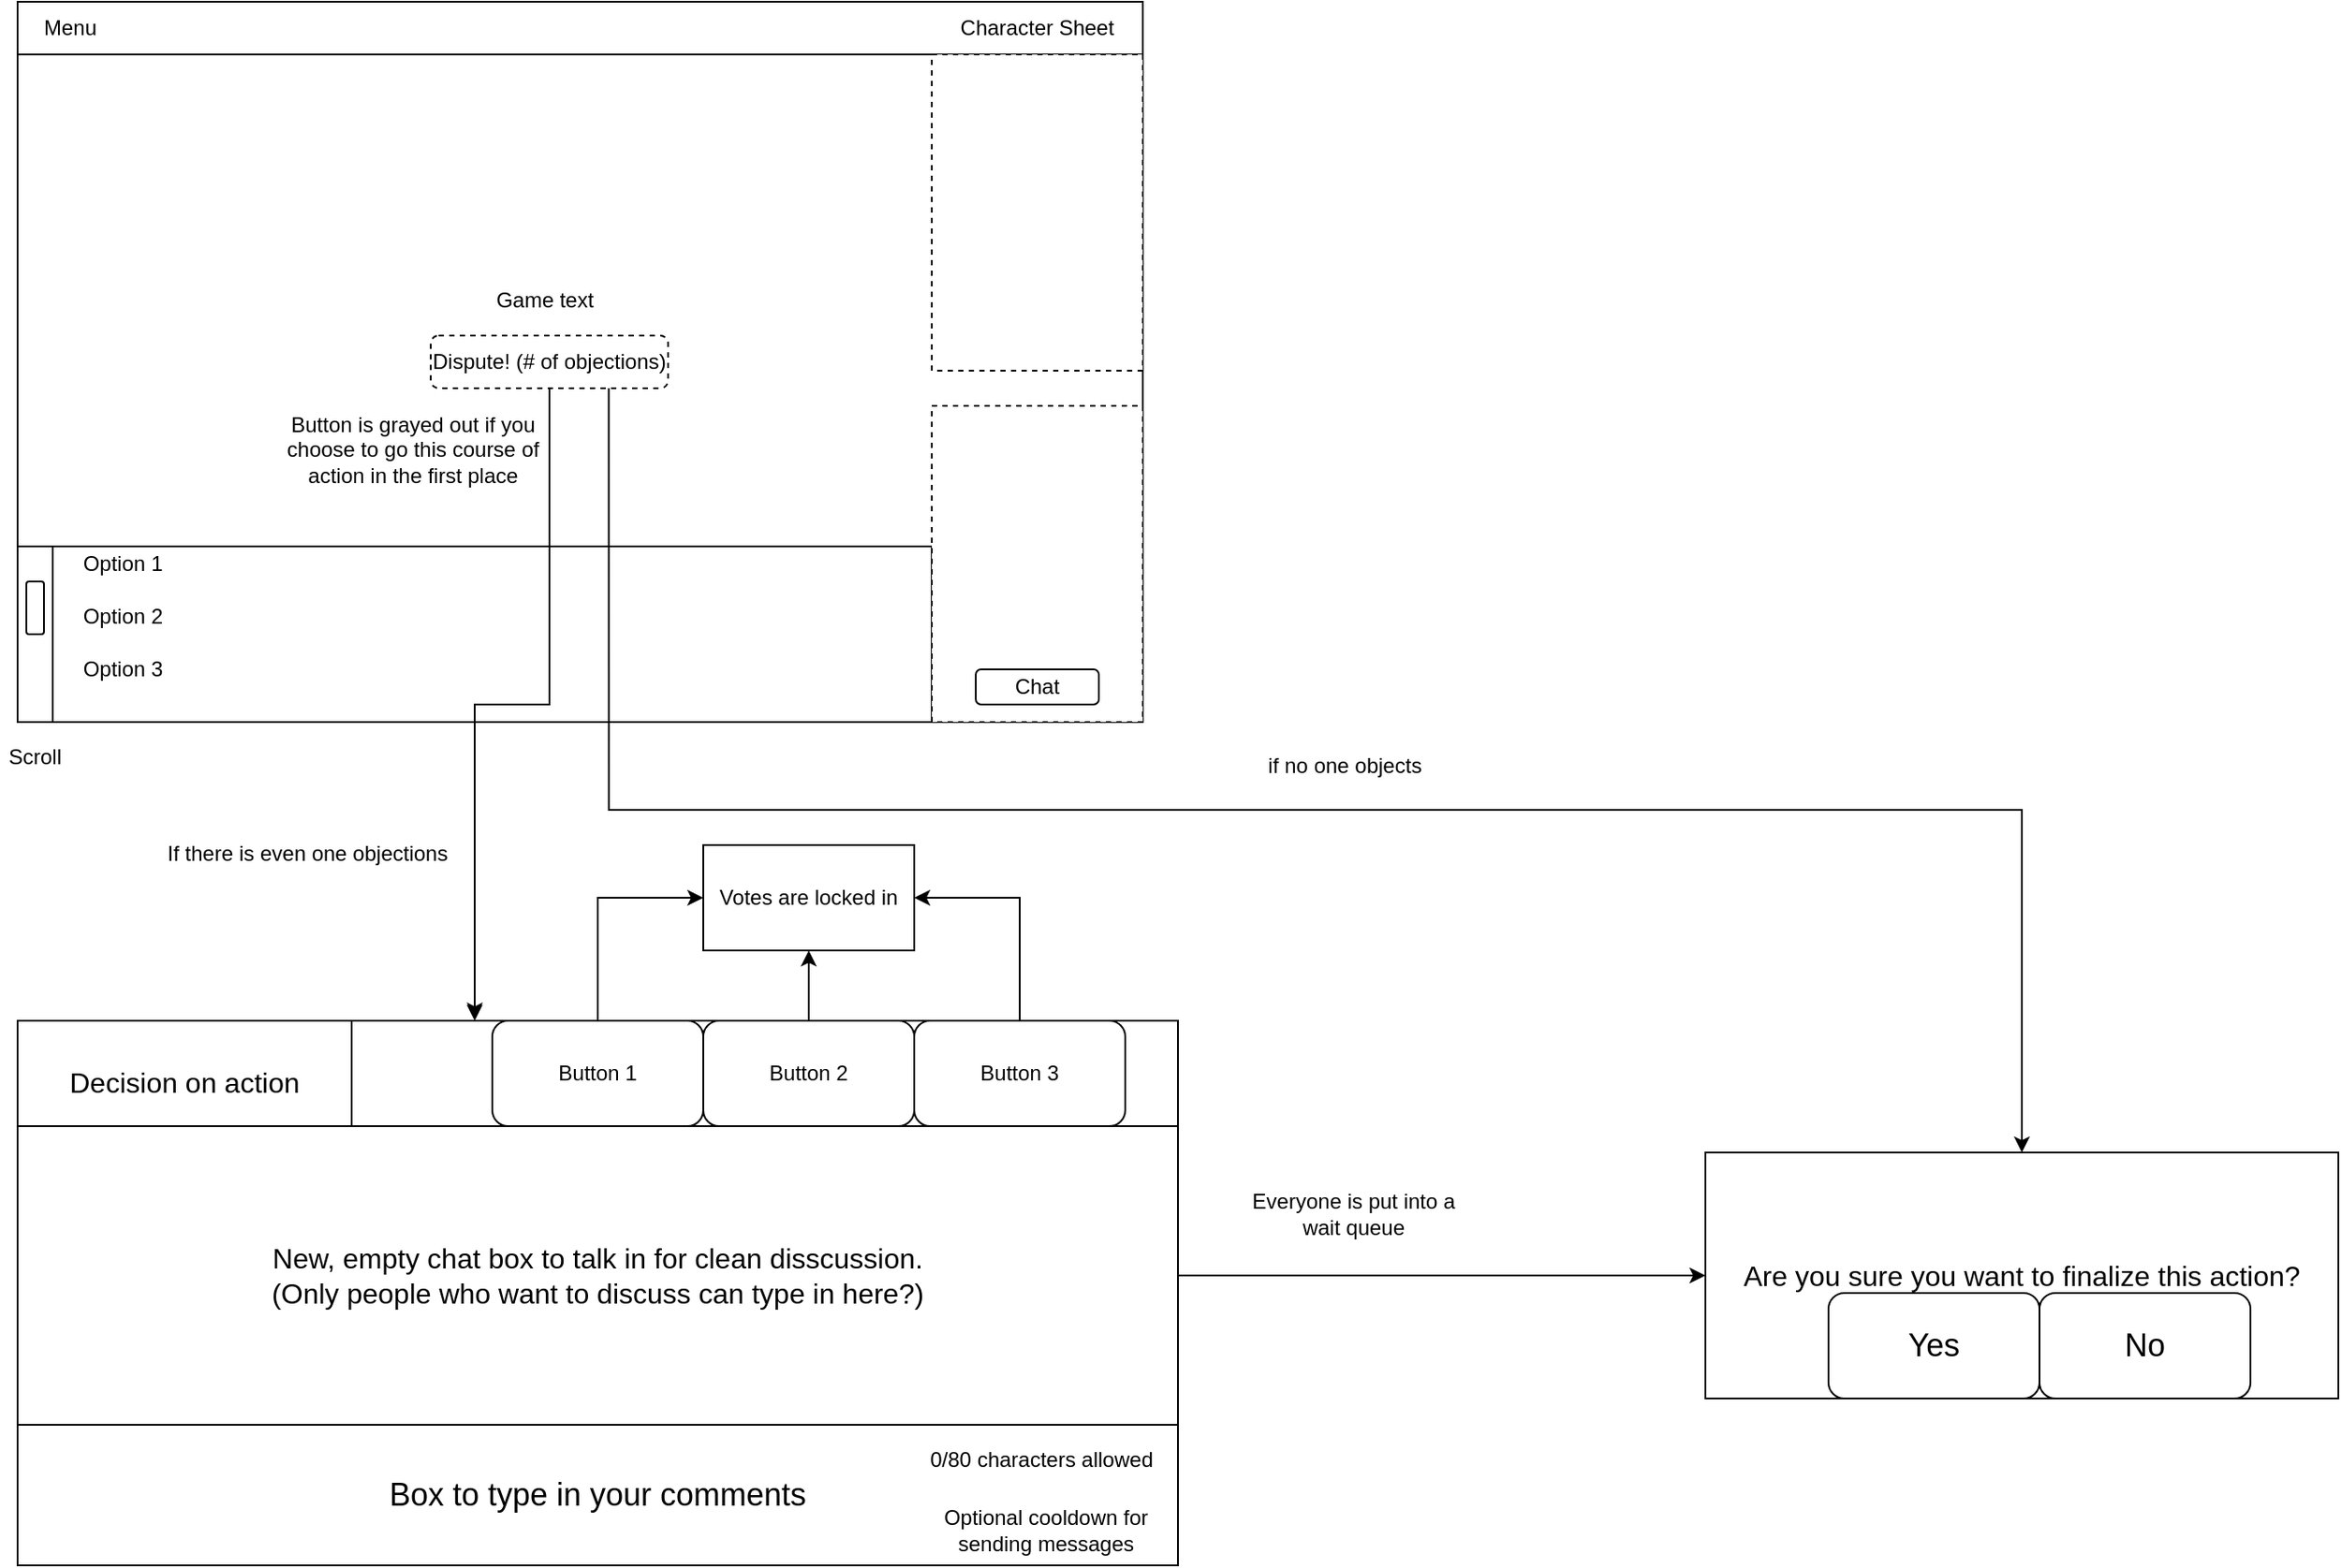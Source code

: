 <mxfile version="14.5.1" type="device"><diagram id="QMYYA2-AwXqVTapmNMCV" name="Page-1"><mxGraphModel dx="1662" dy="822" grid="1" gridSize="10" guides="1" tooltips="1" connect="1" arrows="1" fold="1" page="1" pageScale="1" pageWidth="850" pageHeight="1100" math="0" shadow="0"><root><mxCell id="0"/><mxCell id="1" parent="0"/><mxCell id="xP6Oxu5cPJP6itJVcGoz-21" value="" style="rounded=0;whiteSpace=wrap;html=1;" parent="1" vertex="1"><mxGeometry x="100" y="620" width="660" height="310" as="geometry"/></mxCell><mxCell id="xP6Oxu5cPJP6itJVcGoz-34" value="&lt;span style=&quot;font-size: 18px&quot;&gt;Box to type in your comments&lt;/span&gt;" style="rounded=0;whiteSpace=wrap;html=1;" parent="1" vertex="1"><mxGeometry x="100" y="850" width="660" height="80" as="geometry"/></mxCell><mxCell id="xP6Oxu5cPJP6itJVcGoz-1" value="" style="rounded=0;whiteSpace=wrap;html=1;" parent="1" vertex="1"><mxGeometry x="100" y="40" width="640" height="410" as="geometry"/></mxCell><mxCell id="xP6Oxu5cPJP6itJVcGoz-19" style="edgeStyle=orthogonalEdgeStyle;rounded=0;orthogonalLoop=1;jettySize=auto;html=1;" parent="1" source="xP6Oxu5cPJP6itJVcGoz-2" edge="1"><mxGeometry relative="1" as="geometry"><mxPoint x="360" y="620" as="targetPoint"/></mxGeometry></mxCell><mxCell id="xP6Oxu5cPJP6itJVcGoz-2" value="" style="rounded=0;whiteSpace=wrap;html=1;" parent="1" vertex="1"><mxGeometry x="100" y="350" width="520" height="100" as="geometry"/></mxCell><mxCell id="xP6Oxu5cPJP6itJVcGoz-3" value="" style="rounded=0;whiteSpace=wrap;html=1;dashed=1;" parent="1" vertex="1"><mxGeometry x="620" y="270" width="120" height="180" as="geometry"/></mxCell><mxCell id="xP6Oxu5cPJP6itJVcGoz-4" value="" style="rounded=0;whiteSpace=wrap;html=1;" parent="1" vertex="1"><mxGeometry x="100" y="40" width="640" height="30" as="geometry"/></mxCell><mxCell id="xP6Oxu5cPJP6itJVcGoz-5" value="Game text" style="text;html=1;strokeColor=none;fillColor=none;align=center;verticalAlign=middle;whiteSpace=wrap;rounded=0;" parent="1" vertex="1"><mxGeometry x="370" y="200" width="60" height="20" as="geometry"/></mxCell><mxCell id="xP6Oxu5cPJP6itJVcGoz-6" value="Option 1&lt;span style=&quot;color: rgba(0 , 0 , 0 , 0) ; font-family: monospace ; font-size: 0px&quot;&gt;%3CmxGraphModel%3E%3Croot%3E%3CmxCell%20id%3D%220%22%2F%3E%3CmxCell%20id%3D%221%22%20parent%3D%220%22%2F%3E%3CmxCell%20id%3D%222%22%20value%3D%22Game%20text%22%20style%3D%22text%3Bhtml%3D1%3BstrokeColor%3Dnone%3BfillColor%3Dnone%3Balign%3Dcenter%3BverticalAlign%3Dmiddle%3BwhiteSpace%3Dwrap%3Brounded%3D0%3B%22%20vertex%3D%221%22%20parent%3D%221%22%3E%3CmxGeometry%20x%3D%22370%22%20y%3D%22200%22%20width%3D%2260%22%20height%3D%2220%22%20as%3D%22geometry%22%2F%3E%3C%2FmxCell%3E%3C%2Froot%3E%3C%2FmxGraphModel%3E&lt;/span&gt;" style="text;html=1;strokeColor=none;fillColor=none;align=center;verticalAlign=middle;whiteSpace=wrap;rounded=0;" parent="1" vertex="1"><mxGeometry x="130" y="350" width="60" height="20" as="geometry"/></mxCell><mxCell id="xP6Oxu5cPJP6itJVcGoz-7" value="Option 2" style="text;html=1;strokeColor=none;fillColor=none;align=center;verticalAlign=middle;whiteSpace=wrap;rounded=0;" parent="1" vertex="1"><mxGeometry x="130" y="380" width="60" height="20" as="geometry"/></mxCell><mxCell id="xP6Oxu5cPJP6itJVcGoz-8" value="Option 3" style="text;html=1;strokeColor=none;fillColor=none;align=center;verticalAlign=middle;whiteSpace=wrap;rounded=0;" parent="1" vertex="1"><mxGeometry x="130" y="410" width="60" height="20" as="geometry"/></mxCell><mxCell id="xP6Oxu5cPJP6itJVcGoz-9" value="Menu" style="text;html=1;strokeColor=none;fillColor=none;align=center;verticalAlign=middle;whiteSpace=wrap;rounded=0;" parent="1" vertex="1"><mxGeometry x="100" y="45" width="60" height="20" as="geometry"/></mxCell><mxCell id="xP6Oxu5cPJP6itJVcGoz-10" value="Character Sheet" style="text;html=1;strokeColor=none;fillColor=none;align=center;verticalAlign=middle;whiteSpace=wrap;rounded=0;" parent="1" vertex="1"><mxGeometry x="630" y="45" width="100" height="20" as="geometry"/></mxCell><mxCell id="xP6Oxu5cPJP6itJVcGoz-11" value="" style="rounded=0;whiteSpace=wrap;html=1;dashed=1;" parent="1" vertex="1"><mxGeometry x="620" y="70" width="120" height="180" as="geometry"/></mxCell><mxCell id="xP6Oxu5cPJP6itJVcGoz-12" value="Chat" style="rounded=1;whiteSpace=wrap;html=1;" parent="1" vertex="1"><mxGeometry x="645" y="420" width="70" height="20" as="geometry"/></mxCell><mxCell id="xP6Oxu5cPJP6itJVcGoz-22" style="edgeStyle=orthogonalEdgeStyle;rounded=0;orthogonalLoop=1;jettySize=auto;html=1;entryX=0.394;entryY=-0.004;entryDx=0;entryDy=0;entryPerimeter=0;" parent="1" source="xP6Oxu5cPJP6itJVcGoz-13" target="xP6Oxu5cPJP6itJVcGoz-21" edge="1"><mxGeometry relative="1" as="geometry"/></mxCell><mxCell id="rmvjCzIuaMJoSc7G5cdo-3" style="edgeStyle=orthogonalEdgeStyle;rounded=0;orthogonalLoop=1;jettySize=auto;html=1;exitX=0.75;exitY=1;exitDx=0;exitDy=0;" edge="1" parent="1" source="xP6Oxu5cPJP6itJVcGoz-13" target="xP6Oxu5cPJP6itJVcGoz-42"><mxGeometry relative="1" as="geometry"><Array as="points"><mxPoint x="436" y="500"/><mxPoint x="1240" y="500"/></Array></mxGeometry></mxCell><mxCell id="xP6Oxu5cPJP6itJVcGoz-13" value="Dispute! (# of objections)" style="rounded=1;whiteSpace=wrap;html=1;dashed=1;" parent="1" vertex="1"><mxGeometry x="335" y="230" width="135" height="30" as="geometry"/></mxCell><mxCell id="xP6Oxu5cPJP6itJVcGoz-14" value="" style="rounded=0;whiteSpace=wrap;html=1;" parent="1" vertex="1"><mxGeometry x="100" y="350" width="20" height="100" as="geometry"/></mxCell><mxCell id="xP6Oxu5cPJP6itJVcGoz-15" value="" style="rounded=1;whiteSpace=wrap;html=1;" parent="1" vertex="1"><mxGeometry x="105" y="370" width="10" height="30" as="geometry"/></mxCell><mxCell id="xP6Oxu5cPJP6itJVcGoz-16" value="Scroll" style="text;html=1;strokeColor=none;fillColor=none;align=center;verticalAlign=middle;whiteSpace=wrap;rounded=0;" parent="1" vertex="1"><mxGeometry x="90" y="460" width="40" height="20" as="geometry"/></mxCell><mxCell id="xP6Oxu5cPJP6itJVcGoz-30" value="&lt;font size=&quot;3&quot;&gt;Decision on action&lt;/font&gt;" style="rounded=0;whiteSpace=wrap;html=1;" parent="1" vertex="1"><mxGeometry x="100" y="620" width="190" height="70" as="geometry"/></mxCell><mxCell id="xP6Oxu5cPJP6itJVcGoz-41" style="edgeStyle=orthogonalEdgeStyle;rounded=0;orthogonalLoop=1;jettySize=auto;html=1;" parent="1" source="xP6Oxu5cPJP6itJVcGoz-31" edge="1"><mxGeometry relative="1" as="geometry"><mxPoint x="1060" y="765" as="targetPoint"/></mxGeometry></mxCell><mxCell id="xP6Oxu5cPJP6itJVcGoz-31" value="&lt;font size=&quot;3&quot;&gt;New, empty chat box to talk in for clean disscussion.&lt;br&gt;(Only people who want to discuss can type in here?)&lt;br&gt;&lt;/font&gt;" style="rounded=0;whiteSpace=wrap;html=1;" parent="1" vertex="1"><mxGeometry x="100" y="680" width="660" height="170" as="geometry"/></mxCell><mxCell id="xP6Oxu5cPJP6itJVcGoz-32" value="0/80 characters allowed" style="text;html=1;strokeColor=none;fillColor=none;align=center;verticalAlign=middle;whiteSpace=wrap;rounded=0;" parent="1" vertex="1"><mxGeometry x="605" y="850" width="155" height="40" as="geometry"/></mxCell><mxCell id="xP6Oxu5cPJP6itJVcGoz-33" value="Optional cooldown for sending messages" style="text;html=1;strokeColor=none;fillColor=none;align=center;verticalAlign=middle;whiteSpace=wrap;rounded=0;" parent="1" vertex="1"><mxGeometry x="610" y="890" width="150" height="40" as="geometry"/></mxCell><mxCell id="rmvjCzIuaMJoSc7G5cdo-7" style="edgeStyle=orthogonalEdgeStyle;rounded=0;orthogonalLoop=1;jettySize=auto;html=1;entryX=0;entryY=0.5;entryDx=0;entryDy=0;" edge="1" parent="1" source="xP6Oxu5cPJP6itJVcGoz-38" target="rmvjCzIuaMJoSc7G5cdo-6"><mxGeometry relative="1" as="geometry"/></mxCell><mxCell id="xP6Oxu5cPJP6itJVcGoz-38" value="Button 1" style="rounded=1;whiteSpace=wrap;html=1;" parent="1" vertex="1"><mxGeometry x="370" y="620" width="120" height="60" as="geometry"/></mxCell><mxCell id="rmvjCzIuaMJoSc7G5cdo-8" style="edgeStyle=orthogonalEdgeStyle;rounded=0;orthogonalLoop=1;jettySize=auto;html=1;entryX=0.5;entryY=1;entryDx=0;entryDy=0;" edge="1" parent="1" source="xP6Oxu5cPJP6itJVcGoz-39" target="rmvjCzIuaMJoSc7G5cdo-6"><mxGeometry relative="1" as="geometry"/></mxCell><mxCell id="xP6Oxu5cPJP6itJVcGoz-39" value="Button 2" style="rounded=1;whiteSpace=wrap;html=1;" parent="1" vertex="1"><mxGeometry x="490" y="620" width="120" height="60" as="geometry"/></mxCell><mxCell id="rmvjCzIuaMJoSc7G5cdo-9" style="edgeStyle=orthogonalEdgeStyle;rounded=0;orthogonalLoop=1;jettySize=auto;html=1;entryX=1;entryY=0.5;entryDx=0;entryDy=0;" edge="1" parent="1" source="xP6Oxu5cPJP6itJVcGoz-40" target="rmvjCzIuaMJoSc7G5cdo-6"><mxGeometry relative="1" as="geometry"/></mxCell><mxCell id="xP6Oxu5cPJP6itJVcGoz-40" value="Button 3" style="rounded=1;whiteSpace=wrap;html=1;" parent="1" vertex="1"><mxGeometry x="610" y="620" width="120" height="60" as="geometry"/></mxCell><mxCell id="xP6Oxu5cPJP6itJVcGoz-42" value="&lt;font size=&quot;3&quot;&gt;Are you sure you want to finalize this action?&lt;/font&gt;" style="rounded=0;whiteSpace=wrap;html=1;" parent="1" vertex="1"><mxGeometry x="1060" y="695" width="360" height="140" as="geometry"/></mxCell><mxCell id="xP6Oxu5cPJP6itJVcGoz-43" value="&lt;font style=&quot;font-size: 18px&quot;&gt;Yes&lt;/font&gt;" style="rounded=1;whiteSpace=wrap;html=1;" parent="1" vertex="1"><mxGeometry x="1130" y="775" width="120" height="60" as="geometry"/></mxCell><mxCell id="xP6Oxu5cPJP6itJVcGoz-44" value="&lt;font style=&quot;font-size: 18px&quot;&gt;No&lt;/font&gt;" style="rounded=1;whiteSpace=wrap;html=1;" parent="1" vertex="1"><mxGeometry x="1250" y="775" width="120" height="60" as="geometry"/></mxCell><mxCell id="rmvjCzIuaMJoSc7G5cdo-1" value="Button is grayed out if you choose to go this course of action in the first place" style="text;html=1;strokeColor=none;fillColor=none;align=center;verticalAlign=middle;whiteSpace=wrap;rounded=0;" vertex="1" parent="1"><mxGeometry x="250" y="270" width="150" height="50" as="geometry"/></mxCell><mxCell id="rmvjCzIuaMJoSc7G5cdo-2" value="If there is even one objections" style="text;html=1;strokeColor=none;fillColor=none;align=center;verticalAlign=middle;whiteSpace=wrap;rounded=0;" vertex="1" parent="1"><mxGeometry x="180" y="490" width="170" height="70" as="geometry"/></mxCell><mxCell id="rmvjCzIuaMJoSc7G5cdo-4" value="if no one objects" style="text;html=1;strokeColor=none;fillColor=none;align=center;verticalAlign=middle;whiteSpace=wrap;rounded=0;" vertex="1" parent="1"><mxGeometry x="800" y="450" width="110" height="50" as="geometry"/></mxCell><mxCell id="rmvjCzIuaMJoSc7G5cdo-6" value="Votes are locked in" style="rounded=0;whiteSpace=wrap;html=1;" vertex="1" parent="1"><mxGeometry x="490" y="520" width="120" height="60" as="geometry"/></mxCell><mxCell id="rmvjCzIuaMJoSc7G5cdo-11" value="Everyone is put into a wait queue" style="text;html=1;strokeColor=none;fillColor=none;align=center;verticalAlign=middle;whiteSpace=wrap;rounded=0;" vertex="1" parent="1"><mxGeometry x="800" y="710" width="120" height="40" as="geometry"/></mxCell></root></mxGraphModel></diagram></mxfile>